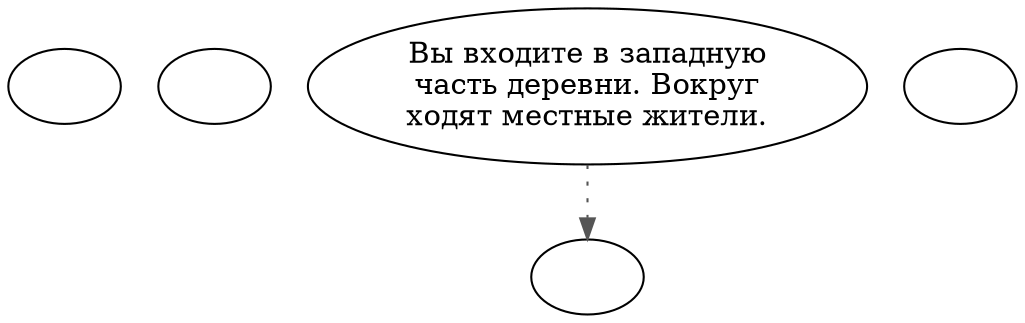digraph tribem2 {
  "start" [style=filled       fillcolor="#FFFFFF"       color="#000000"]
  "start" [label=""]
  "map_exit_p_proc" [style=filled       fillcolor="#FFFFFF"       color="#000000"]
  "map_exit_p_proc" [label=""]
  "map_enter_p_proc" [style=filled       fillcolor="#FFFFFF"       color="#000000"]
  "map_enter_p_proc" -> "Make_Fish" [style=dotted color="#555555"]
  "map_enter_p_proc" [label="Вы входите в западную\nчасть деревни. Вокруг\nходят местные жители."]
  "map_update_p_proc" [style=filled       fillcolor="#FFFFFF"       color="#000000"]
  "map_update_p_proc" [label=""]
  "Make_Fish" [style=filled       fillcolor="#FFFFFF"       color="#000000"]
  "Make_Fish" [label=""]
}